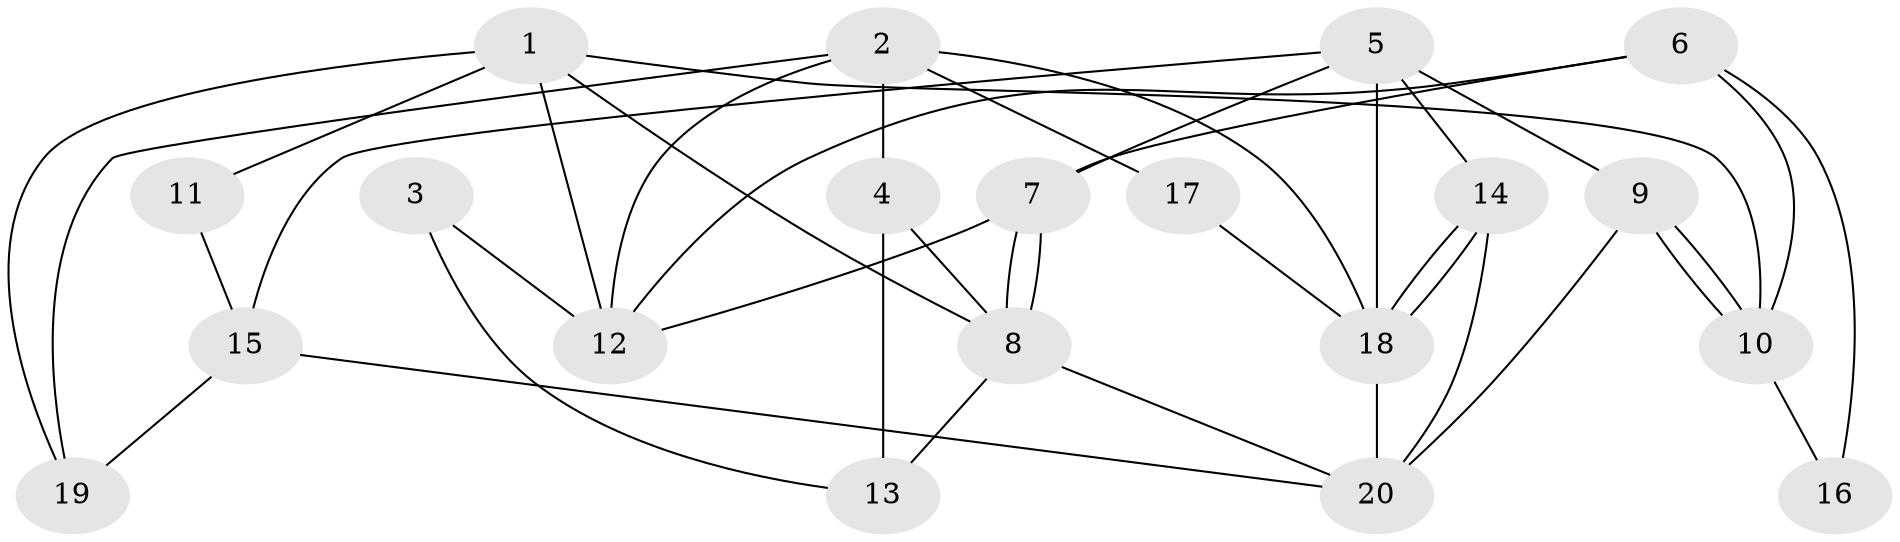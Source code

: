 // Generated by graph-tools (version 1.1) at 2025/46/02/15/25 05:46:28]
// undirected, 20 vertices, 40 edges
graph export_dot {
graph [start="1"]
  node [color=gray90,style=filled];
  1;
  2;
  3;
  4;
  5;
  6;
  7;
  8;
  9;
  10;
  11;
  12;
  13;
  14;
  15;
  16;
  17;
  18;
  19;
  20;
  1 -- 12;
  1 -- 8;
  1 -- 10;
  1 -- 11;
  1 -- 19;
  2 -- 12;
  2 -- 18;
  2 -- 4;
  2 -- 17;
  2 -- 19;
  3 -- 12;
  3 -- 13;
  4 -- 8;
  4 -- 13;
  5 -- 15;
  5 -- 18;
  5 -- 7;
  5 -- 9;
  5 -- 14;
  6 -- 7;
  6 -- 10;
  6 -- 12;
  6 -- 16;
  7 -- 8;
  7 -- 8;
  7 -- 12;
  8 -- 20;
  8 -- 13;
  9 -- 10;
  9 -- 10;
  9 -- 20;
  10 -- 16;
  11 -- 15;
  14 -- 18;
  14 -- 18;
  14 -- 20;
  15 -- 19;
  15 -- 20;
  17 -- 18;
  18 -- 20;
}
